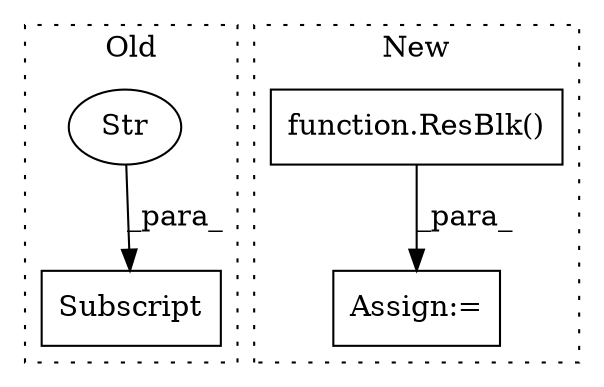 digraph G {
subgraph cluster0 {
1 [label="Subscript" a="63" s="4829,0" l="28,0" shape="box"];
3 [label="Str" a="66" s="4841" l="15" shape="ellipse"];
label = "Old";
style="dotted";
}
subgraph cluster1 {
2 [label="function.ResBlk()" a="75" s="3295,3317" l="7,18" shape="box"];
4 [label="Assign:=" a="68" s="3290" l="4" shape="box"];
label = "New";
style="dotted";
}
2 -> 4 [label="_para_"];
3 -> 1 [label="_para_"];
}